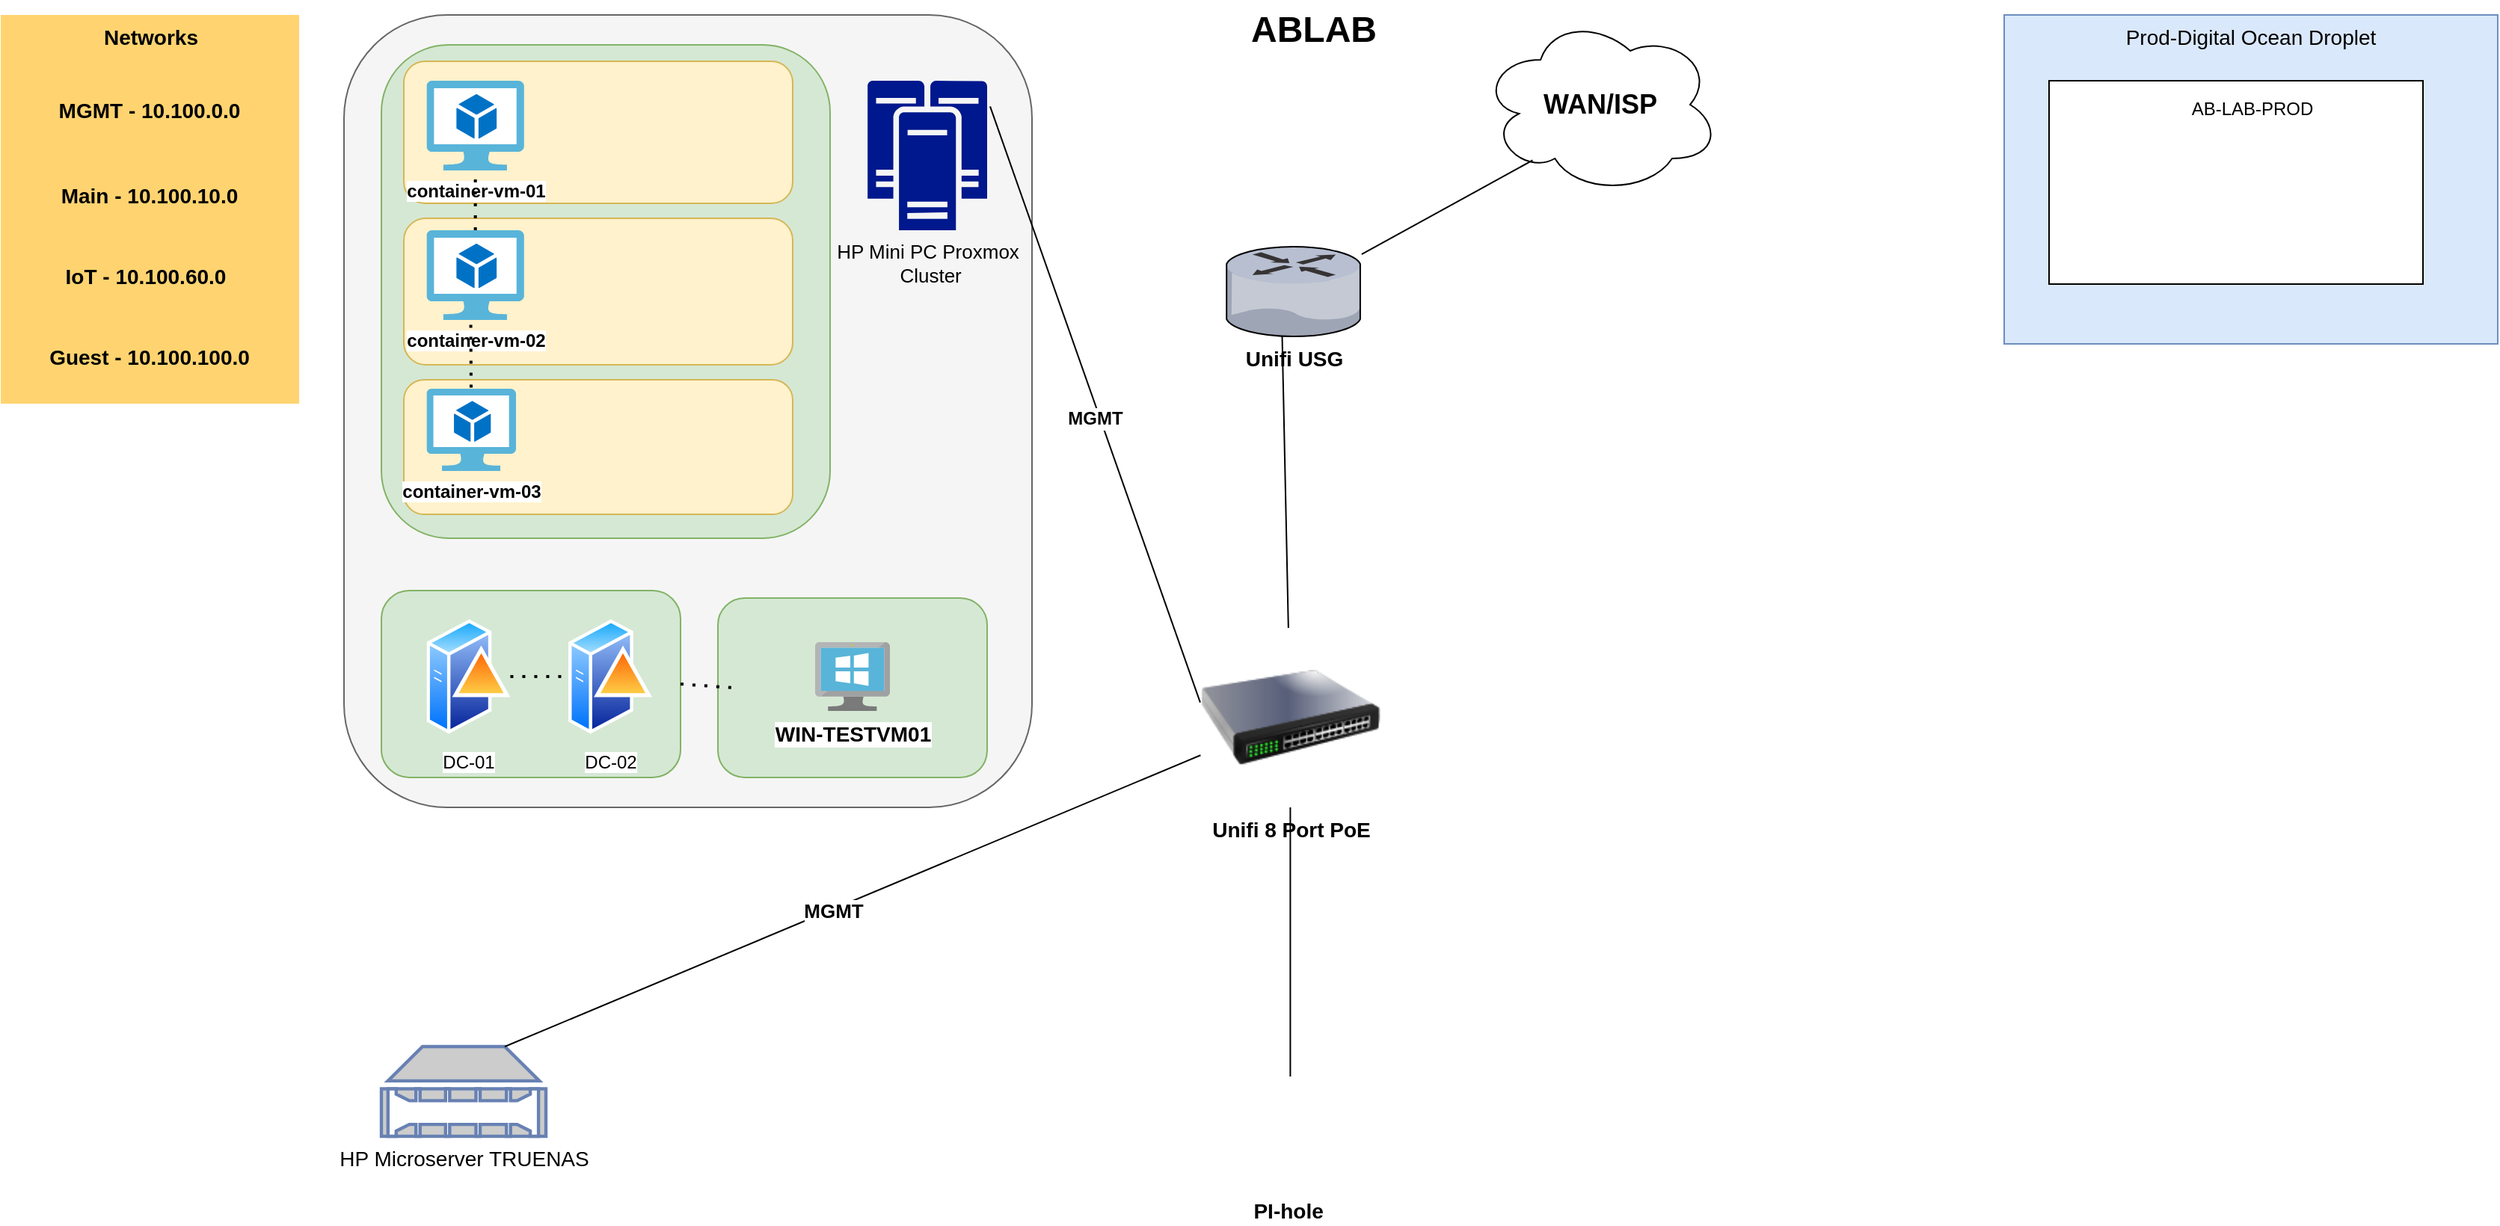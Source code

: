 <mxfile version="21.6.2" type="github">
  <diagram name="Page-1" id="e3a06f82-3646-2815-327d-82caf3d4e204">
    <mxGraphModel dx="1829" dy="1234" grid="1" gridSize="10" guides="1" tooltips="1" connect="1" arrows="1" fold="1" page="1" pageScale="1.5" pageWidth="1169" pageHeight="826" background="none" math="0" shadow="0">
      <root>
        <mxCell id="0" style=";html=1;" />
        <mxCell id="1" style=";html=1;" parent="0" />
        <mxCell id="x9bdqeFJQxe7NECGImG6-19" value="" style="rounded=1;whiteSpace=wrap;html=1;fillColor=#f5f5f5;strokeColor=#666666;fontColor=#333333;" vertex="1" parent="1">
          <mxGeometry x="270" y="20" width="460" height="530" as="geometry" />
        </mxCell>
        <mxCell id="x9bdqeFJQxe7NECGImG6-41" value="" style="rounded=1;whiteSpace=wrap;html=1;fillColor=#d5e8d4;strokeColor=#82b366;" vertex="1" parent="1">
          <mxGeometry x="295" y="405" width="200" height="125" as="geometry" />
        </mxCell>
        <mxCell id="x9bdqeFJQxe7NECGImG6-24" value="" style="rounded=1;whiteSpace=wrap;html=1;fillColor=#d5e8d4;strokeColor=#82b366;" vertex="1" parent="1">
          <mxGeometry x="295" y="40" width="300" height="330" as="geometry" />
        </mxCell>
        <mxCell id="x9bdqeFJQxe7NECGImG6-36" value="" style="rounded=1;whiteSpace=wrap;html=1;fillColor=#fff2cc;strokeColor=#d6b656;" vertex="1" parent="1">
          <mxGeometry x="310" y="156" width="260" height="98" as="geometry" />
        </mxCell>
        <mxCell id="x9bdqeFJQxe7NECGImG6-37" value="" style="rounded=1;whiteSpace=wrap;html=1;fillColor=#fff2cc;strokeColor=#d6b656;" vertex="1" parent="1">
          <mxGeometry x="310" y="264" width="260" height="90" as="geometry" />
        </mxCell>
        <mxCell id="x9bdqeFJQxe7NECGImG6-35" value="" style="rounded=1;whiteSpace=wrap;html=1;fillColor=#fff2cc;strokeColor=#d6b656;" vertex="1" parent="1">
          <mxGeometry x="310" y="51" width="260" height="95" as="geometry" />
        </mxCell>
        <mxCell id="6a7d8f32e03d9370-60" value="Prod-Digital Ocean Droplet" style="whiteSpace=wrap;html=1;fillColor=#dae8fc;fontSize=14;strokeColor=#6c8ebf;verticalAlign=top;" parent="1" vertex="1">
          <mxGeometry x="1380" y="20" width="330" height="220" as="geometry" />
        </mxCell>
        <mxCell id="x9bdqeFJQxe7NECGImG6-12" value="" style="rounded=0;whiteSpace=wrap;html=1;" vertex="1" parent="1">
          <mxGeometry x="1410" y="64" width="250" height="136" as="geometry" />
        </mxCell>
        <mxCell id="6a7d8f32e03d9370-57" value="Networks&lt;br&gt;" style="whiteSpace=wrap;html=1;fillColor=#FFD470;gradientColor=none;fontSize=14;strokeColor=none;verticalAlign=top;fontStyle=1" parent="1" vertex="1">
          <mxGeometry x="40.5" y="20" width="199.5" height="260" as="geometry" />
        </mxCell>
        <mxCell id="6a7d8f32e03d9370-13" value="Unifi USG" style="verticalLabelPosition=bottom;aspect=fixed;html=1;verticalAlign=top;shape=mxgraph.citrix.router;fontSize=14;fontStyle=1;" parent="1" vertex="1">
          <mxGeometry x="860" y="175" width="90.41" height="60" as="geometry" />
        </mxCell>
        <mxCell id="6a7d8f32e03d9370-62" value="ABLAB" style="text;strokeColor=none;fillColor=none;html=1;fontSize=24;fontStyle=1;verticalAlign=middle;align=center;" parent="1" vertex="1">
          <mxGeometry x="487" y="10" width="861" height="40" as="geometry" />
        </mxCell>
        <mxCell id="x9bdqeFJQxe7NECGImG6-1" value="MGMT - 10.100.0.0" style="text;html=1;strokeColor=none;fillColor=none;align=center;verticalAlign=middle;whiteSpace=wrap;rounded=0;fontSize=14;fontStyle=1" vertex="1" parent="1">
          <mxGeometry x="50" y="68" width="180" height="32" as="geometry" />
        </mxCell>
        <mxCell id="x9bdqeFJQxe7NECGImG6-2" value="Main - 10.100.10.0" style="text;html=1;strokeColor=none;fillColor=none;align=center;verticalAlign=middle;whiteSpace=wrap;rounded=0;fontSize=14;fontStyle=1" vertex="1" parent="1">
          <mxGeometry x="75" y="126" width="130" height="30" as="geometry" />
        </mxCell>
        <mxCell id="x9bdqeFJQxe7NECGImG6-4" value="IoT - 10.100.60.0" style="text;html=1;strokeColor=none;fillColor=none;align=center;verticalAlign=middle;whiteSpace=wrap;rounded=0;fontSize=14;fontStyle=1" vertex="1" parent="1">
          <mxGeometry x="80" y="180" width="115" height="30" as="geometry" />
        </mxCell>
        <mxCell id="x9bdqeFJQxe7NECGImG6-5" value="Guest - 10.100.100.0" style="text;html=1;strokeColor=none;fillColor=none;align=center;verticalAlign=middle;whiteSpace=wrap;rounded=0;fontSize=14;fontStyle=1" vertex="1" parent="1">
          <mxGeometry x="70" y="234" width="140" height="30" as="geometry" />
        </mxCell>
        <mxCell id="x9bdqeFJQxe7NECGImG6-6" value="" style="shape=image;html=1;verticalAlign=top;verticalLabelPosition=bottom;labelBackgroundColor=#ffffff;imageAspect=0;aspect=fixed;image=https://cdn1.iconfinder.com/data/icons/operating-system-flat-1/30/ubuntu-128.png" vertex="1" parent="1">
          <mxGeometry x="1420" y="99" width="66" height="66" as="geometry" />
        </mxCell>
        <mxCell id="x9bdqeFJQxe7NECGImG6-7" value="" style="shape=image;html=1;verticalAlign=top;verticalLabelPosition=bottom;labelBackgroundColor=#ffffff;imageAspect=0;aspect=fixed;image=https://cdn1.iconfinder.com/data/icons/unicons-line-vol-3/24/docker-128.png" vertex="1" parent="1">
          <mxGeometry x="1500" y="88" width="56" height="56" as="geometry" />
        </mxCell>
        <mxCell id="x9bdqeFJQxe7NECGImG6-9" value="" style="shape=image;html=1;verticalAlign=top;verticalLabelPosition=bottom;labelBackgroundColor=#ffffff;imageAspect=0;aspect=fixed;image=https://cdn1.iconfinder.com/data/icons/unicons-line-vol-3/24/docker-128.png" vertex="1" parent="1">
          <mxGeometry x="1500" y="144" width="56" height="56" as="geometry" />
        </mxCell>
        <mxCell id="x9bdqeFJQxe7NECGImG6-10" value="" style="shape=image;html=1;verticalAlign=top;verticalLabelPosition=bottom;labelBackgroundColor=#ffffff;imageAspect=0;aspect=fixed;image=https://cdn1.iconfinder.com/data/icons/unicons-line-vol-3/24/docker-128.png" vertex="1" parent="1">
          <mxGeometry x="1580" y="90" width="56" height="56" as="geometry" />
        </mxCell>
        <mxCell id="x9bdqeFJQxe7NECGImG6-11" value="" style="shape=image;html=1;verticalAlign=top;verticalLabelPosition=bottom;labelBackgroundColor=#ffffff;imageAspect=0;aspect=fixed;image=https://cdn1.iconfinder.com/data/icons/unicons-line-vol-3/24/docker-128.png" vertex="1" parent="1">
          <mxGeometry x="1580" y="144" width="56" height="56" as="geometry" />
        </mxCell>
        <mxCell id="x9bdqeFJQxe7NECGImG6-13" value="AB-LAB-PROD" style="text;html=1;strokeColor=none;fillColor=none;align=center;verticalAlign=middle;whiteSpace=wrap;rounded=0;" vertex="1" parent="1">
          <mxGeometry x="1486" y="68" width="120" height="30" as="geometry" />
        </mxCell>
        <mxCell id="x9bdqeFJQxe7NECGImG6-14" value="HP Mini PC Proxmox&lt;br style=&quot;font-size: 13px;&quot;&gt;&amp;nbsp;Cluster" style="sketch=0;aspect=fixed;pointerEvents=1;shadow=0;dashed=0;html=1;strokeColor=none;labelPosition=center;verticalLabelPosition=bottom;verticalAlign=top;align=center;fillColor=#00188D;shape=mxgraph.mscae.enterprise.cluster_server;fontSize=13;" vertex="1" parent="1">
          <mxGeometry x="620" y="64" width="80" height="100" as="geometry" />
        </mxCell>
        <mxCell id="x9bdqeFJQxe7NECGImG6-15" value="" style="endArrow=none;html=1;rounded=0;entryX=0.412;entryY=0.996;entryDx=0;entryDy=0;entryPerimeter=0;" edge="1" parent="1" source="x9bdqeFJQxe7NECGImG6-16" target="6a7d8f32e03d9370-13">
          <mxGeometry width="50" height="50" relative="1" as="geometry">
            <mxPoint x="720" y="280" as="sourcePoint" />
            <mxPoint x="620" y="300" as="targetPoint" />
          </mxGeometry>
        </mxCell>
        <mxCell id="x9bdqeFJQxe7NECGImG6-16" value="Unifi 8 Port PoE" style="image;html=1;image=img/lib/clip_art/networking/Switch_128x128.png;fontStyle=1;fontSize=14;" vertex="1" parent="1">
          <mxGeometry x="842.7" y="430" width="120" height="120" as="geometry" />
        </mxCell>
        <mxCell id="x9bdqeFJQxe7NECGImG6-18" value="" style="endArrow=none;html=1;rounded=0;entryX=-0.002;entryY=0.415;entryDx=0;entryDy=0;exitX=1.025;exitY=0.172;exitDx=0;exitDy=0;exitPerimeter=0;entryPerimeter=0;fontSize=13;" edge="1" parent="1" source="x9bdqeFJQxe7NECGImG6-14" target="x9bdqeFJQxe7NECGImG6-16">
          <mxGeometry width="50" height="50" relative="1" as="geometry">
            <mxPoint x="720" y="470" as="sourcePoint" />
            <mxPoint x="770" y="420" as="targetPoint" />
          </mxGeometry>
        </mxCell>
        <mxCell id="x9bdqeFJQxe7NECGImG6-49" value="MGMT" style="edgeLabel;html=1;align=center;verticalAlign=middle;resizable=0;points=[];fontStyle=1;fontSize=12;" vertex="1" connectable="0" parent="x9bdqeFJQxe7NECGImG6-18">
          <mxGeometry x="0.045" y="-4" relative="1" as="geometry">
            <mxPoint y="-1" as="offset" />
          </mxGeometry>
        </mxCell>
        <mxCell id="x9bdqeFJQxe7NECGImG6-20" value="&lt;b&gt;container-vm-01&lt;/b&gt;" style="image;sketch=0;aspect=fixed;html=1;points=[];align=center;fontSize=12;image=img/lib/mscae/Virtual_Machine_2.svg;" vertex="1" parent="1">
          <mxGeometry x="325.22" y="64" width="65.22" height="60" as="geometry" />
        </mxCell>
        <mxCell id="x9bdqeFJQxe7NECGImG6-22" value="&lt;b&gt;container-vm-02&lt;/b&gt;" style="image;sketch=0;aspect=fixed;html=1;points=[];align=center;fontSize=12;image=img/lib/mscae/Virtual_Machine_2.svg;" vertex="1" parent="1">
          <mxGeometry x="325.22" y="164" width="65.22" height="60" as="geometry" />
        </mxCell>
        <mxCell id="x9bdqeFJQxe7NECGImG6-23" value="container-vm-03" style="image;sketch=0;aspect=fixed;html=1;points=[];align=center;fontSize=12;image=img/lib/mscae/Virtual_Machine_2.svg;fontStyle=1" vertex="1" parent="1">
          <mxGeometry x="325.22" y="270" width="59.79" height="55" as="geometry" />
        </mxCell>
        <mxCell id="x9bdqeFJQxe7NECGImG6-25" value="" style="shape=image;html=1;verticalAlign=top;verticalLabelPosition=bottom;labelBackgroundColor=#ffffff;imageAspect=0;aspect=fixed;image=https://cdn1.iconfinder.com/data/icons/unicons-line-vol-3/24/docker-128.png" vertex="1" parent="1">
          <mxGeometry x="420" y="73.5" width="50" height="50" as="geometry" />
        </mxCell>
        <mxCell id="x9bdqeFJQxe7NECGImG6-26" value="" style="shape=image;html=1;verticalAlign=top;verticalLabelPosition=bottom;labelBackgroundColor=#ffffff;imageAspect=0;aspect=fixed;image=https://cdn1.iconfinder.com/data/icons/unicons-line-vol-3/24/docker-128.png" vertex="1" parent="1">
          <mxGeometry x="487" y="169" width="50" height="50" as="geometry" />
        </mxCell>
        <mxCell id="x9bdqeFJQxe7NECGImG6-27" value="" style="shape=image;html=1;verticalAlign=top;verticalLabelPosition=bottom;labelBackgroundColor=#ffffff;imageAspect=0;aspect=fixed;image=https://cdn1.iconfinder.com/data/icons/unicons-line-vol-3/24/docker-128.png" vertex="1" parent="1">
          <mxGeometry x="415" y="272.5" width="50" height="50" as="geometry" />
        </mxCell>
        <mxCell id="x9bdqeFJQxe7NECGImG6-28" value="" style="shape=image;html=1;verticalAlign=top;verticalLabelPosition=bottom;labelBackgroundColor=#ffffff;imageAspect=0;aspect=fixed;image=https://cdn1.iconfinder.com/data/icons/unicons-line-vol-3/24/docker-128.png" vertex="1" parent="1">
          <mxGeometry x="487" y="73.5" width="50" height="50" as="geometry" />
        </mxCell>
        <mxCell id="x9bdqeFJQxe7NECGImG6-29" value="" style="shape=image;html=1;verticalAlign=top;verticalLabelPosition=bottom;labelBackgroundColor=#ffffff;imageAspect=0;aspect=fixed;image=https://cdn1.iconfinder.com/data/icons/unicons-line-vol-3/24/docker-128.png" vertex="1" parent="1">
          <mxGeometry x="415" y="169" width="50" height="50" as="geometry" />
        </mxCell>
        <mxCell id="x9bdqeFJQxe7NECGImG6-30" value="" style="shape=image;html=1;verticalAlign=top;verticalLabelPosition=bottom;labelBackgroundColor=#ffffff;imageAspect=0;aspect=fixed;image=https://cdn1.iconfinder.com/data/icons/unicons-line-vol-3/24/docker-128.png" vertex="1" parent="1">
          <mxGeometry x="487" y="272.5" width="50" height="50" as="geometry" />
        </mxCell>
        <mxCell id="x9bdqeFJQxe7NECGImG6-31" value="DC-01" style="image;aspect=fixed;perimeter=ellipsePerimeter;html=1;align=center;shadow=0;dashed=0;spacingTop=3;image=img/lib/active_directory/domain_controller.svg;" vertex="1" parent="1">
          <mxGeometry x="325.22" y="422.5" width="56" height="80" as="geometry" />
        </mxCell>
        <mxCell id="x9bdqeFJQxe7NECGImG6-32" value="" style="endArrow=none;dashed=1;html=1;dashPattern=1 3;strokeWidth=2;rounded=0;" edge="1" parent="1" source="x9bdqeFJQxe7NECGImG6-22" target="x9bdqeFJQxe7NECGImG6-20">
          <mxGeometry width="50" height="50" relative="1" as="geometry">
            <mxPoint x="320" y="580" as="sourcePoint" />
            <mxPoint x="370" y="530" as="targetPoint" />
          </mxGeometry>
        </mxCell>
        <mxCell id="x9bdqeFJQxe7NECGImG6-33" value="" style="endArrow=none;dashed=1;html=1;dashPattern=1 3;strokeWidth=2;rounded=0;exitX=0.453;exitY=1.054;exitDx=0;exitDy=0;exitPerimeter=0;" edge="1" parent="1" source="x9bdqeFJQxe7NECGImG6-22" target="x9bdqeFJQxe7NECGImG6-23">
          <mxGeometry width="50" height="50" relative="1" as="geometry">
            <mxPoint x="419.999" y="425" as="sourcePoint" />
            <mxPoint x="416.66" y="375" as="targetPoint" />
          </mxGeometry>
        </mxCell>
        <mxCell id="x9bdqeFJQxe7NECGImG6-39" value="DC-02" style="image;aspect=fixed;perimeter=ellipsePerimeter;html=1;align=center;shadow=0;dashed=0;spacingTop=3;image=img/lib/active_directory/domain_controller.svg;" vertex="1" parent="1">
          <mxGeometry x="420" y="422.5" width="56" height="80" as="geometry" />
        </mxCell>
        <mxCell id="x9bdqeFJQxe7NECGImG6-40" value="" style="endArrow=none;dashed=1;html=1;dashPattern=1 3;strokeWidth=2;rounded=0;entryX=0;entryY=0.5;entryDx=0;entryDy=0;" edge="1" parent="1" source="x9bdqeFJQxe7NECGImG6-31" target="x9bdqeFJQxe7NECGImG6-39">
          <mxGeometry width="50" height="50" relative="1" as="geometry">
            <mxPoint x="280" y="850" as="sourcePoint" />
            <mxPoint x="330" y="800" as="targetPoint" />
          </mxGeometry>
        </mxCell>
        <mxCell id="x9bdqeFJQxe7NECGImG6-42" value="" style="rounded=1;whiteSpace=wrap;html=1;fillColor=#d5e8d4;strokeColor=#82b366;" vertex="1" parent="1">
          <mxGeometry x="520" y="410" width="180" height="120" as="geometry" />
        </mxCell>
        <mxCell id="x9bdqeFJQxe7NECGImG6-51" value="&lt;b style=&quot;font-size: 18px;&quot;&gt;WAN/ISP&lt;/b&gt;" style="ellipse;shape=cloud;whiteSpace=wrap;html=1;fontSize=18;" vertex="1" parent="1">
          <mxGeometry x="1030" y="20" width="160" height="120" as="geometry" />
        </mxCell>
        <mxCell id="x9bdqeFJQxe7NECGImG6-52" value="" style="endArrow=none;html=1;rounded=0;entryX=0.217;entryY=0.81;entryDx=0;entryDy=0;entryPerimeter=0;" edge="1" parent="1" source="6a7d8f32e03d9370-13" target="x9bdqeFJQxe7NECGImG6-51">
          <mxGeometry width="50" height="50" relative="1" as="geometry">
            <mxPoint x="990" y="190" as="sourcePoint" />
            <mxPoint x="1040" y="140" as="targetPoint" />
          </mxGeometry>
        </mxCell>
        <mxCell id="x9bdqeFJQxe7NECGImG6-53" value="WIN-TESTVM01" style="image;sketch=0;aspect=fixed;html=1;points=[];align=center;fontSize=14;image=img/lib/mscae/VirtualMachineWindows.svg;fontStyle=1" vertex="1" parent="1">
          <mxGeometry x="585" y="439.5" width="50" height="46" as="geometry" />
        </mxCell>
        <mxCell id="x9bdqeFJQxe7NECGImG6-54" value="" style="endArrow=none;dashed=1;html=1;dashPattern=1 3;strokeWidth=2;rounded=0;exitX=1;exitY=0.5;exitDx=0;exitDy=0;" edge="1" parent="1" source="x9bdqeFJQxe7NECGImG6-41">
          <mxGeometry width="50" height="50" relative="1" as="geometry">
            <mxPoint x="487" y="535.5" as="sourcePoint" />
            <mxPoint x="530" y="470" as="targetPoint" />
          </mxGeometry>
        </mxCell>
        <mxCell id="x9bdqeFJQxe7NECGImG6-55" value="&lt;font color=&quot;#000000&quot; style=&quot;font-size: 14px;&quot;&gt;HP Microserver TRUENAS&lt;/font&gt;" style="fontColor=#0066CC;verticalAlign=top;verticalLabelPosition=bottom;labelPosition=center;align=center;html=1;outlineConnect=0;fillColor=#CCCCCC;strokeColor=#6881B3;gradientColor=none;gradientDirection=north;strokeWidth=2;shape=mxgraph.networks.nas_filer;fontSize=14;" vertex="1" parent="1">
          <mxGeometry x="295" y="710" width="110" height="60" as="geometry" />
        </mxCell>
        <mxCell id="x9bdqeFJQxe7NECGImG6-56" value="" style="endArrow=none;html=1;rounded=0;exitX=0.75;exitY=0;exitDx=0;exitDy=0;exitPerimeter=0;" edge="1" parent="1" source="x9bdqeFJQxe7NECGImG6-55" target="x9bdqeFJQxe7NECGImG6-16">
          <mxGeometry width="50" height="50" relative="1" as="geometry">
            <mxPoint x="710" y="630" as="sourcePoint" />
            <mxPoint x="760" y="580" as="targetPoint" />
          </mxGeometry>
        </mxCell>
        <mxCell id="x9bdqeFJQxe7NECGImG6-57" value="MGMT" style="edgeLabel;html=1;align=center;verticalAlign=middle;resizable=0;points=[];fontSize=13;fontStyle=1" vertex="1" connectable="0" parent="x9bdqeFJQxe7NECGImG6-56">
          <mxGeometry x="-0.059" y="-1" relative="1" as="geometry">
            <mxPoint as="offset" />
          </mxGeometry>
        </mxCell>
        <mxCell id="x9bdqeFJQxe7NECGImG6-58" value="" style="shape=image;html=1;verticalAlign=top;verticalLabelPosition=bottom;labelBackgroundColor=#ffffff;imageAspect=0;aspect=fixed;image=https://cdn1.iconfinder.com/data/icons/operating-system-flat-1/30/ubuntu-128.png" vertex="1" parent="1">
          <mxGeometry x="625" y="219" width="70" height="70" as="geometry" />
        </mxCell>
        <mxCell id="x9bdqeFJQxe7NECGImG6-59" value="" style="shape=image;html=1;verticalAlign=top;verticalLabelPosition=bottom;labelBackgroundColor=#ffffff;imageAspect=0;aspect=fixed;image=https://cdn4.iconfinder.com/data/icons/social-media-2273/64/social_media_network_online_windows-128.png" vertex="1" parent="1">
          <mxGeometry x="620" y="310" width="70" height="70" as="geometry" />
        </mxCell>
        <mxCell id="x9bdqeFJQxe7NECGImG6-60" value="PI-hole&amp;nbsp;" style="shape=image;html=1;verticalAlign=top;verticalLabelPosition=bottom;labelBackgroundColor=#ffffff;imageAspect=0;aspect=fixed;image=https://cdn1.iconfinder.com/data/icons/fruit-136/64/Fruit_iconfree_Filled_Outline_raspberry-healthy-organic-food-fruit_icon-128.png;fontStyle=1;fontSize=14;" vertex="1" parent="1">
          <mxGeometry x="865.2" y="730" width="75" height="75" as="geometry" />
        </mxCell>
        <mxCell id="x9bdqeFJQxe7NECGImG6-61" value="" style="endArrow=none;html=1;rounded=0;entryX=0.5;entryY=1;entryDx=0;entryDy=0;" edge="1" parent="1" source="x9bdqeFJQxe7NECGImG6-60" target="x9bdqeFJQxe7NECGImG6-16">
          <mxGeometry width="50" height="50" relative="1" as="geometry">
            <mxPoint x="930" y="580" as="sourcePoint" />
            <mxPoint x="980" y="530" as="targetPoint" />
          </mxGeometry>
        </mxCell>
      </root>
    </mxGraphModel>
  </diagram>
</mxfile>
